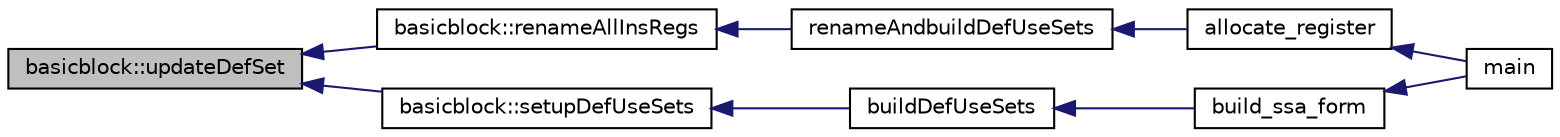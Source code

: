 digraph G
{
  edge [fontname="Helvetica",fontsize="10",labelfontname="Helvetica",labelfontsize="10"];
  node [fontname="Helvetica",fontsize="10",shape=record];
  rankdir=LR;
  Node1 [label="basicblock::updateDefSet",height=0.2,width=0.4,color="black", fillcolor="grey75", style="filled" fontcolor="black"];
  Node1 -> Node2 [dir=back,color="midnightblue",fontsize="10",style="solid"];
  Node2 [label="basicblock::renameAllInsRegs",height=0.2,width=0.4,color="black", fillcolor="white", style="filled",URL="$classbasicblock.html#a8493801bbd0b56aac41aa8cd2aedcea4"];
  Node2 -> Node3 [dir=back,color="midnightblue",fontsize="10",style="solid"];
  Node3 [label="renameAndbuildDefUseSets",height=0.2,width=0.4,color="black", fillcolor="white", style="filled",URL="$registerAllocate_8cpp.html#a398558d22a764dcc2fdc74639b3f56c6"];
  Node3 -> Node4 [dir=back,color="midnightblue",fontsize="10",style="solid"];
  Node4 [label="allocate_register",height=0.2,width=0.4,color="black", fillcolor="white", style="filled",URL="$registerAllocate_8h.html#adaeef7e1cff31b45dd8d7d8adbcd1662"];
  Node4 -> Node5 [dir=back,color="midnightblue",fontsize="10",style="solid"];
  Node5 [label="main",height=0.2,width=0.4,color="black", fillcolor="white", style="filled",URL="$main_8cpp.html#a0ddf1224851353fc92bfbff6f499fa97"];
  Node1 -> Node6 [dir=back,color="midnightblue",fontsize="10",style="solid"];
  Node6 [label="basicblock::setupDefUseSets",height=0.2,width=0.4,color="black", fillcolor="white", style="filled",URL="$classbasicblock.html#a828499c93c05d54ff789feed38051428"];
  Node6 -> Node7 [dir=back,color="midnightblue",fontsize="10",style="solid"];
  Node7 [label="buildDefUseSets",height=0.2,width=0.4,color="black", fillcolor="white", style="filled",URL="$ssa_8cpp.html#a2407eaf38be9d17167c4361072082608"];
  Node7 -> Node8 [dir=back,color="midnightblue",fontsize="10",style="solid"];
  Node8 [label="build_ssa_form",height=0.2,width=0.4,color="black", fillcolor="white", style="filled",URL="$ssa_8h.html#a99d7839751286ac78c627aabd383cb51"];
  Node8 -> Node5 [dir=back,color="midnightblue",fontsize="10",style="solid"];
}
